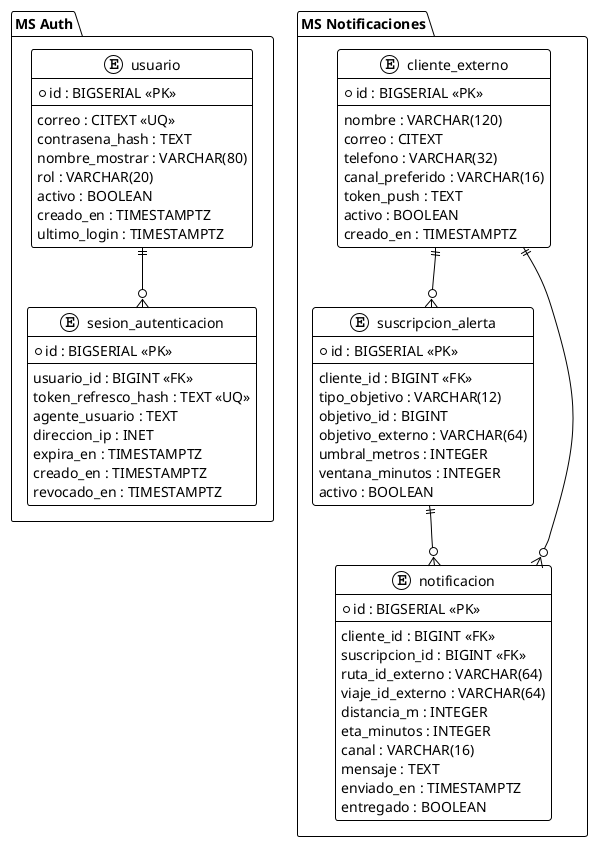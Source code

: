 @startuml ms_auth_notificaciones
' ==============================================
' MS Auth y Notificaciones - Diagrama Detallado
' ==============================================
!theme plain

package "MS Auth" {
  entity "usuario" as usuario {
    * id : BIGSERIAL <<PK>>
    --
    correo : CITEXT <<UQ>>
    contrasena_hash : TEXT
    nombre_mostrar : VARCHAR(80)
    rol : VARCHAR(20)
    activo : BOOLEAN
    creado_en : TIMESTAMPTZ
    ultimo_login : TIMESTAMPTZ
  }

  entity "sesion_autenticacion" as sesion {
    * id : BIGSERIAL <<PK>>
    --
    usuario_id : BIGINT <<FK>>
    token_refresco_hash : TEXT <<UQ>>
    agente_usuario : TEXT
    direccion_ip : INET
    expira_en : TIMESTAMPTZ
    creado_en : TIMESTAMPTZ
    revocado_en : TIMESTAMPTZ
  }
}

package "MS Notificaciones" {
  entity "cliente_externo" as cliente {
    * id : BIGSERIAL <<PK>>
    --
    nombre : VARCHAR(120)
    correo : CITEXT
    telefono : VARCHAR(32)
    canal_preferido : VARCHAR(16)
    token_push : TEXT
    activo : BOOLEAN
    creado_en : TIMESTAMPTZ
  }

  entity "suscripcion_alerta" as suscripcion {
    * id : BIGSERIAL <<PK>>
    --
    cliente_id : BIGINT <<FK>>
    tipo_objetivo : VARCHAR(12)
    objetivo_id : BIGINT
    objetivo_externo : VARCHAR(64)
    umbral_metros : INTEGER
    ventana_minutos : INTEGER
    activo : BOOLEAN
  }

  entity "notificacion" as notificacion {
    * id : BIGSERIAL <<PK>>
    --
    cliente_id : BIGINT <<FK>>
    suscripcion_id : BIGINT <<FK>>
    ruta_id_externo : VARCHAR(64)
    viaje_id_externo : VARCHAR(64)
    distancia_m : INTEGER
    eta_minutos : INTEGER
    canal : VARCHAR(16)
    mensaje : TEXT
    enviado_en : TIMESTAMPTZ
    entregado : BOOLEAN
  }
}

' Relaciones
usuario ||--o{ sesion
cliente ||--o{ suscripcion
cliente ||--o{ notificacion
suscripcion ||--o{ notificacion

@enduml